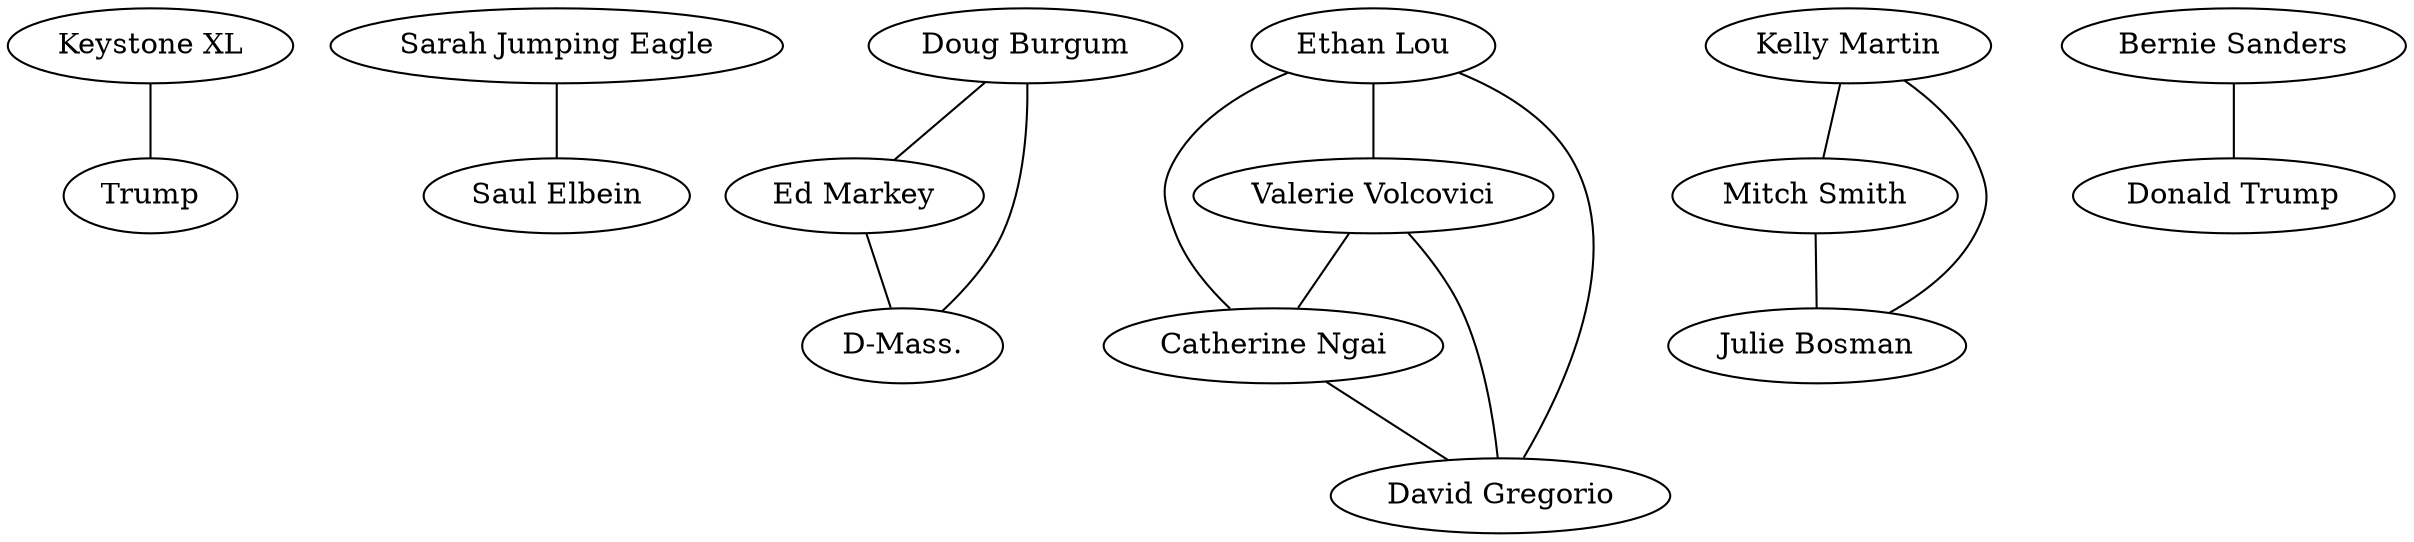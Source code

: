 strict graph "Keystone Pipeline 2017 spill" {
	"Keystone XL"
	Trump
	"Keystone XL" -- Trump
	"Sarah Jumping Eagle"
	"Saul Elbein"
	"Sarah Jumping Eagle" -- "Saul Elbein"
	"Doug Burgum"
	"Ed Markey"
	"Doug Burgum" -- "Ed Markey"
	"Doug Burgum"
	"D-Mass."
	"Doug Burgum" -- "D-Mass."
	"Ed Markey"
	"D-Mass."
	"Ed Markey" -- "D-Mass."
	"Ethan Lou"
	"Valerie Volcovici"
	"Ethan Lou" -- "Valerie Volcovici"
	"Ethan Lou"
	"Catherine Ngai"
	"Ethan Lou" -- "Catherine Ngai"
	"Ethan Lou"
	"David Gregorio"
	"Ethan Lou" -- "David Gregorio"
	"Valerie Volcovici"
	"Catherine Ngai"
	"Valerie Volcovici" -- "Catherine Ngai"
	"Valerie Volcovici"
	"David Gregorio"
	"Valerie Volcovici" -- "David Gregorio"
	"Catherine Ngai"
	"David Gregorio"
	"Catherine Ngai" -- "David Gregorio"
	"Kelly Martin"
	"Mitch Smith"
	"Kelly Martin" -- "Mitch Smith"
	"Kelly Martin"
	"Julie Bosman"
	"Kelly Martin" -- "Julie Bosman"
	"Mitch Smith"
	"Julie Bosman"
	"Mitch Smith" -- "Julie Bosman"
	"Bernie Sanders"
	"Donald Trump"
	"Bernie Sanders" -- "Donald Trump"
}
